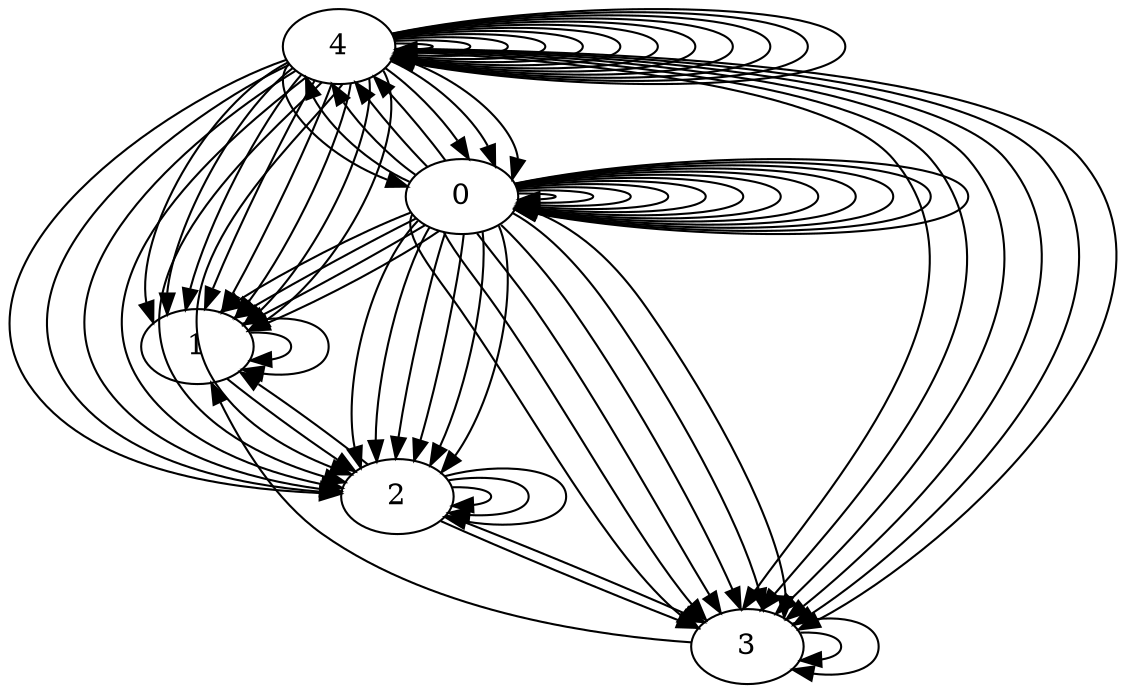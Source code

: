 digraph G { 1->1
1->2
1->1
2->2
3->3
2->1
2->2
2->3
3->1
3->3
2->2
2->3
4->4
4->3
4->4
4->2
4->4
4->2
4->3
4->4
4->1
4->4
4->1
4->3
4->4
4->1
4->2
4->4
4->1
4->2
4->3
4->4
0->0
0->0
0->4
0->0
0->3
0->0
0->3
0->4
0->0
0->2
0->0
0->2
0->4
0->0
0->2
0->3
0->0
0->2
0->3
0->4
0->0
0->1
4->0
4->1
4->4
0->0
0->1
0->3
4->0
4->1
4->3
4->4
0->0
0->1
0->2
4->0
4->1
4->2
4->4
0->0
0->1
0->2
0->3
4->0
4->1
4->2
4->3
4->4
}
